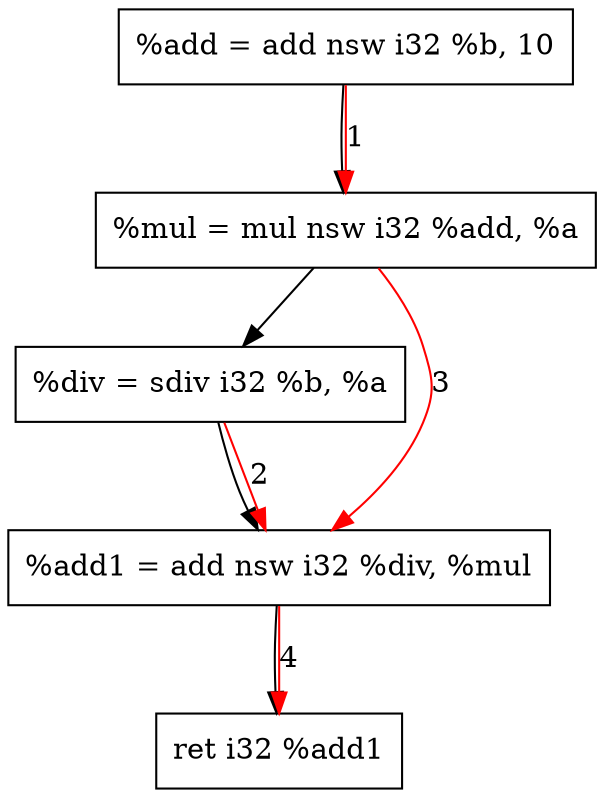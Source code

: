 digraph "CDFG for'func' function" {
	Node0x55e578121b10[shape=record, label="  %add = add nsw i32 %b, 10"]
	Node0x55e578121b80[shape=record, label="  %mul = mul nsw i32 %add, %a"]
	Node0x55e578121c10[shape=record, label="  %div = sdiv i32 %b, %a"]
	Node0x55e578121ca0[shape=record, label="  %add1 = add nsw i32 %div, %mul"]
	Node0x55e578121458[shape=record, label="  ret i32 %add1"]
	Node0x55e578121b10 -> Node0x55e578121b80
	Node0x55e578121b80 -> Node0x55e578121c10
	Node0x55e578121c10 -> Node0x55e578121ca0
	Node0x55e578121ca0 -> Node0x55e578121458
edge [color=red]
	Node0x55e578121b10 -> Node0x55e578121b80[label="1"]
	Node0x55e578121c10 -> Node0x55e578121ca0[label="2"]
	Node0x55e578121b80 -> Node0x55e578121ca0[label="3"]
	Node0x55e578121ca0 -> Node0x55e578121458[label="4"]
}
